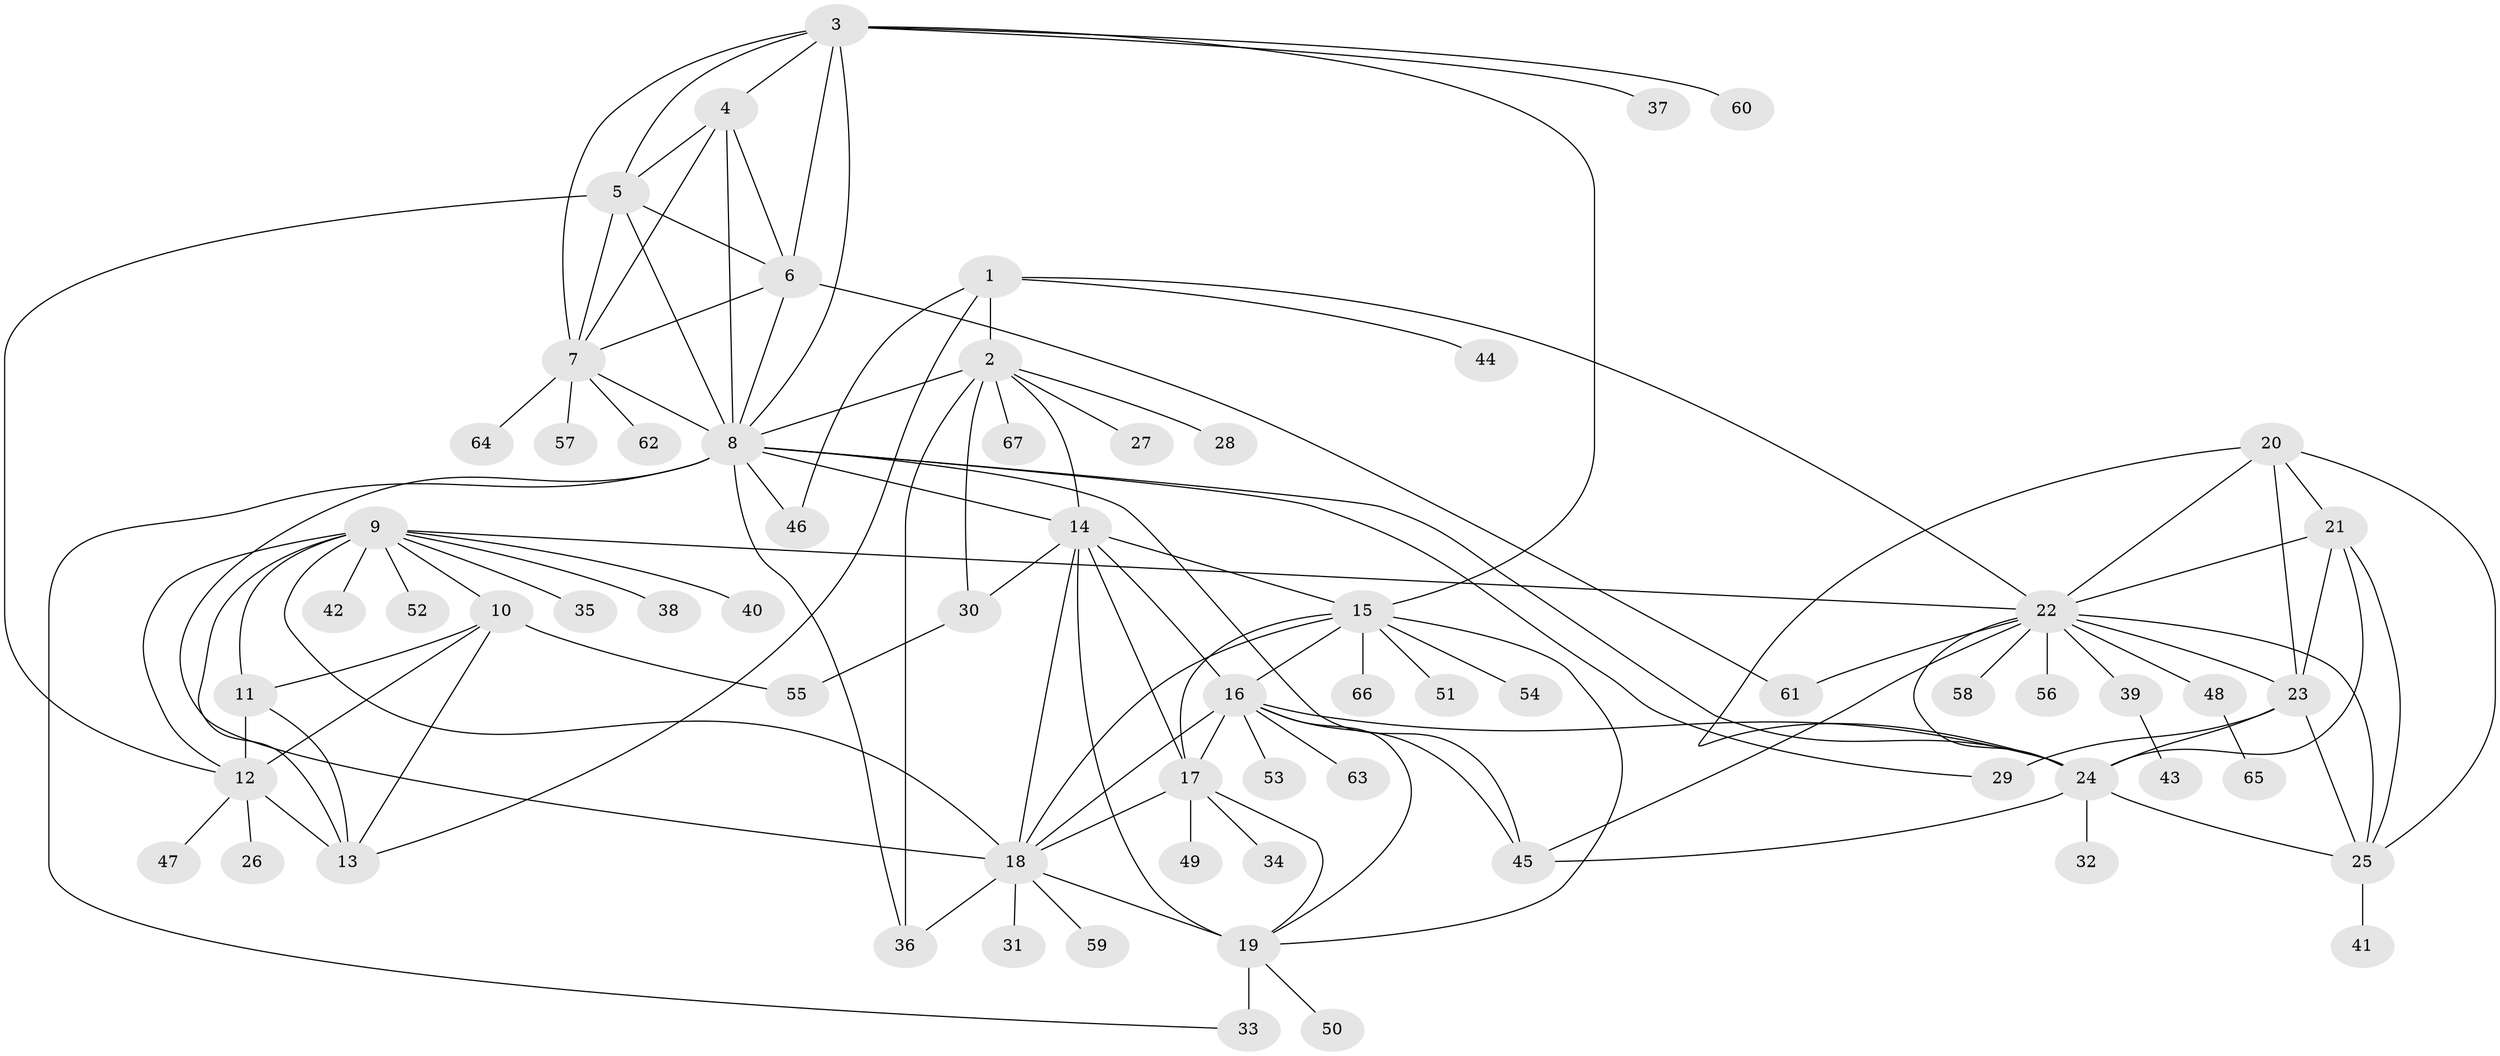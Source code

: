 // original degree distribution, {10: 0.03759398496240601, 12: 0.022556390977443608, 11: 0.015037593984962405, 7: 0.03759398496240601, 5: 0.007518796992481203, 6: 0.03759398496240601, 9: 0.03007518796992481, 13: 0.015037593984962405, 8: 0.015037593984962405, 14: 0.007518796992481203, 2: 0.15789473684210525, 1: 0.5864661654135338, 4: 0.015037593984962405, 3: 0.015037593984962405}
// Generated by graph-tools (version 1.1) at 2025/37/03/09/25 02:37:37]
// undirected, 67 vertices, 121 edges
graph export_dot {
graph [start="1"]
  node [color=gray90,style=filled];
  1;
  2;
  3;
  4;
  5;
  6;
  7;
  8;
  9;
  10;
  11;
  12;
  13;
  14;
  15;
  16;
  17;
  18;
  19;
  20;
  21;
  22;
  23;
  24;
  25;
  26;
  27;
  28;
  29;
  30;
  31;
  32;
  33;
  34;
  35;
  36;
  37;
  38;
  39;
  40;
  41;
  42;
  43;
  44;
  45;
  46;
  47;
  48;
  49;
  50;
  51;
  52;
  53;
  54;
  55;
  56;
  57;
  58;
  59;
  60;
  61;
  62;
  63;
  64;
  65;
  66;
  67;
  1 -- 2 [weight=5.0];
  1 -- 13 [weight=1.0];
  1 -- 22 [weight=1.0];
  1 -- 44 [weight=1.0];
  1 -- 46 [weight=1.0];
  2 -- 8 [weight=2.0];
  2 -- 14 [weight=1.0];
  2 -- 27 [weight=1.0];
  2 -- 28 [weight=4.0];
  2 -- 30 [weight=1.0];
  2 -- 36 [weight=5.0];
  2 -- 67 [weight=2.0];
  3 -- 4 [weight=1.0];
  3 -- 5 [weight=1.0];
  3 -- 6 [weight=1.0];
  3 -- 7 [weight=1.0];
  3 -- 8 [weight=1.0];
  3 -- 15 [weight=1.0];
  3 -- 37 [weight=1.0];
  3 -- 60 [weight=1.0];
  4 -- 5 [weight=1.0];
  4 -- 6 [weight=1.0];
  4 -- 7 [weight=1.0];
  4 -- 8 [weight=1.0];
  5 -- 6 [weight=1.0];
  5 -- 7 [weight=1.0];
  5 -- 8 [weight=6.0];
  5 -- 12 [weight=1.0];
  6 -- 7 [weight=1.0];
  6 -- 8 [weight=1.0];
  6 -- 61 [weight=1.0];
  7 -- 8 [weight=1.0];
  7 -- 57 [weight=1.0];
  7 -- 62 [weight=1.0];
  7 -- 64 [weight=1.0];
  8 -- 14 [weight=1.0];
  8 -- 18 [weight=1.0];
  8 -- 24 [weight=1.0];
  8 -- 29 [weight=1.0];
  8 -- 33 [weight=1.0];
  8 -- 36 [weight=1.0];
  8 -- 45 [weight=1.0];
  8 -- 46 [weight=1.0];
  9 -- 10 [weight=1.0];
  9 -- 11 [weight=1.0];
  9 -- 12 [weight=2.0];
  9 -- 13 [weight=1.0];
  9 -- 18 [weight=1.0];
  9 -- 22 [weight=1.0];
  9 -- 35 [weight=1.0];
  9 -- 38 [weight=1.0];
  9 -- 40 [weight=1.0];
  9 -- 42 [weight=1.0];
  9 -- 52 [weight=1.0];
  10 -- 11 [weight=1.0];
  10 -- 12 [weight=2.0];
  10 -- 13 [weight=1.0];
  10 -- 55 [weight=1.0];
  11 -- 12 [weight=5.0];
  11 -- 13 [weight=1.0];
  12 -- 13 [weight=2.0];
  12 -- 26 [weight=1.0];
  12 -- 47 [weight=1.0];
  14 -- 15 [weight=1.0];
  14 -- 16 [weight=1.0];
  14 -- 17 [weight=1.0];
  14 -- 18 [weight=1.0];
  14 -- 19 [weight=1.0];
  14 -- 30 [weight=1.0];
  15 -- 16 [weight=1.0];
  15 -- 17 [weight=1.0];
  15 -- 18 [weight=1.0];
  15 -- 19 [weight=1.0];
  15 -- 51 [weight=1.0];
  15 -- 54 [weight=1.0];
  15 -- 66 [weight=1.0];
  16 -- 17 [weight=1.0];
  16 -- 18 [weight=1.0];
  16 -- 19 [weight=1.0];
  16 -- 24 [weight=1.0];
  16 -- 45 [weight=1.0];
  16 -- 53 [weight=1.0];
  16 -- 63 [weight=1.0];
  17 -- 18 [weight=1.0];
  17 -- 19 [weight=1.0];
  17 -- 34 [weight=1.0];
  17 -- 49 [weight=1.0];
  18 -- 19 [weight=1.0];
  18 -- 31 [weight=1.0];
  18 -- 36 [weight=1.0];
  18 -- 59 [weight=1.0];
  19 -- 33 [weight=3.0];
  19 -- 50 [weight=1.0];
  20 -- 21 [weight=1.0];
  20 -- 22 [weight=1.0];
  20 -- 23 [weight=1.0];
  20 -- 24 [weight=1.0];
  20 -- 25 [weight=1.0];
  21 -- 22 [weight=1.0];
  21 -- 23 [weight=1.0];
  21 -- 24 [weight=1.0];
  21 -- 25 [weight=1.0];
  22 -- 23 [weight=1.0];
  22 -- 24 [weight=1.0];
  22 -- 25 [weight=1.0];
  22 -- 39 [weight=1.0];
  22 -- 45 [weight=1.0];
  22 -- 48 [weight=1.0];
  22 -- 56 [weight=1.0];
  22 -- 58 [weight=1.0];
  22 -- 61 [weight=1.0];
  23 -- 24 [weight=1.0];
  23 -- 25 [weight=1.0];
  23 -- 29 [weight=7.0];
  24 -- 25 [weight=1.0];
  24 -- 32 [weight=1.0];
  24 -- 45 [weight=1.0];
  25 -- 41 [weight=2.0];
  30 -- 55 [weight=1.0];
  39 -- 43 [weight=1.0];
  48 -- 65 [weight=1.0];
}
